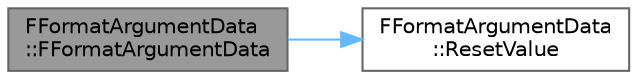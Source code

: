 digraph "FFormatArgumentData::FFormatArgumentData"
{
 // INTERACTIVE_SVG=YES
 // LATEX_PDF_SIZE
  bgcolor="transparent";
  edge [fontname=Helvetica,fontsize=10,labelfontname=Helvetica,labelfontsize=10];
  node [fontname=Helvetica,fontsize=10,shape=box,height=0.2,width=0.4];
  rankdir="LR";
  Node1 [id="Node000001",label="FFormatArgumentData\l::FFormatArgumentData",height=0.2,width=0.4,color="gray40", fillcolor="grey60", style="filled", fontcolor="black",tooltip=" "];
  Node1 -> Node2 [id="edge1_Node000001_Node000002",color="steelblue1",style="solid",tooltip=" "];
  Node2 [id="Node000002",label="FFormatArgumentData\l::ResetValue",height=0.2,width=0.4,color="grey40", fillcolor="white", style="filled",URL="$df/d27/structFFormatArgumentData.html#ae923f440caf86b2023394285cee1922d",tooltip=" "];
}
